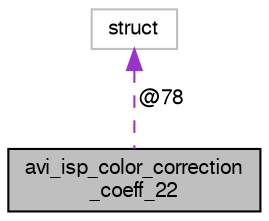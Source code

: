 digraph "avi_isp_color_correction_coeff_22"
{
  edge [fontname="FreeSans",fontsize="10",labelfontname="FreeSans",labelfontsize="10"];
  node [fontname="FreeSans",fontsize="10",shape=record];
  Node1 [label="avi_isp_color_correction\l_coeff_22",height=0.2,width=0.4,color="black", fillcolor="grey75", style="filled", fontcolor="black"];
  Node2 -> Node1 [dir="back",color="darkorchid3",fontsize="10",style="dashed",label=" @78" ,fontname="FreeSans"];
  Node2 [label="struct",height=0.2,width=0.4,color="grey75", fillcolor="white", style="filled"];
}

